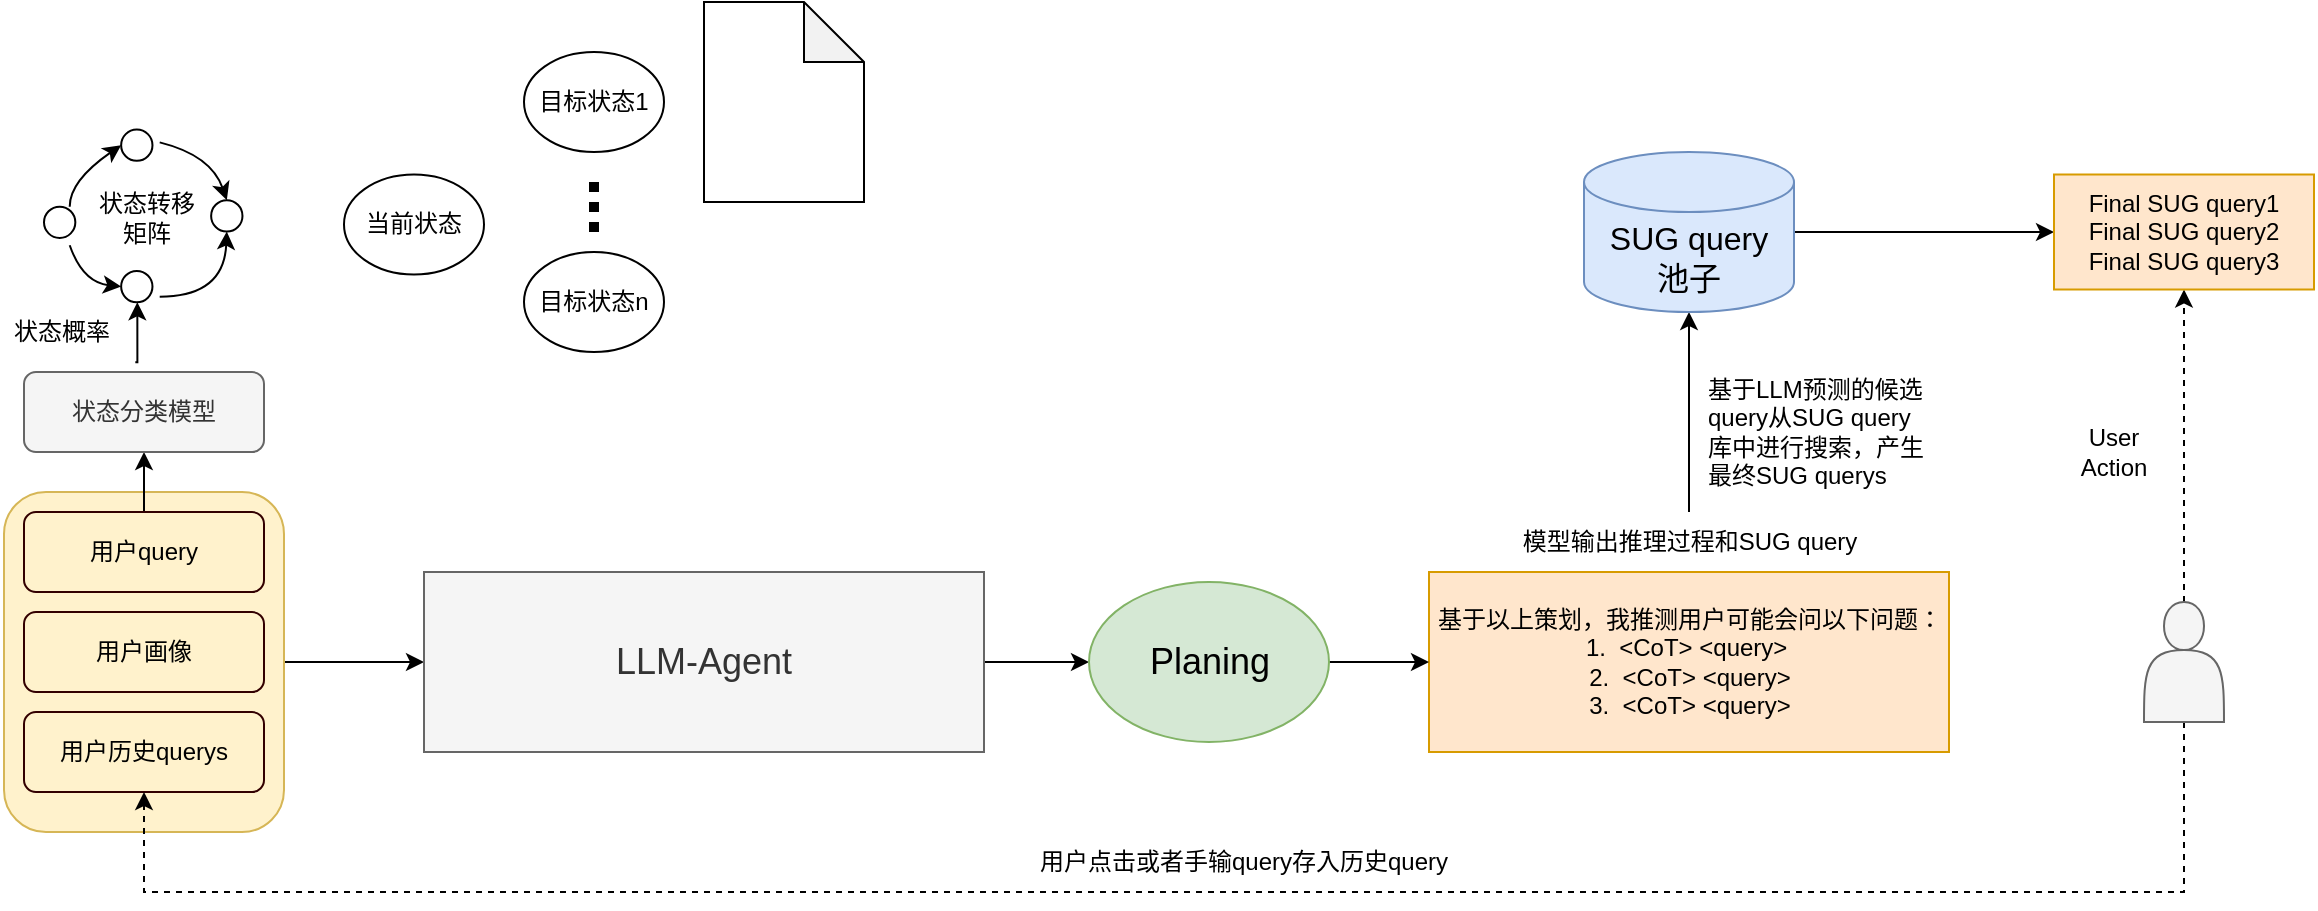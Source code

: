 <mxfile version="22.1.16" type="github">
  <diagram name="第 1 页" id="InZAc0_TM-ClW46jviGC">
    <mxGraphModel dx="2074" dy="1180" grid="1" gridSize="10" guides="1" tooltips="1" connect="1" arrows="1" fold="1" page="1" pageScale="1" pageWidth="1200" pageHeight="500" math="0" shadow="0">
      <root>
        <mxCell id="0" />
        <mxCell id="1" parent="0" />
        <mxCell id="WfHY0GyfMgqrQZnhInwm-1" value="" style="edgeStyle=orthogonalEdgeStyle;rounded=0;orthogonalLoop=1;jettySize=auto;html=1;" edge="1" parent="1" source="WfHY0GyfMgqrQZnhInwm-2" target="WfHY0GyfMgqrQZnhInwm-4">
          <mxGeometry relative="1" as="geometry" />
        </mxCell>
        <mxCell id="WfHY0GyfMgqrQZnhInwm-2" value="" style="rounded=1;whiteSpace=wrap;html=1;fillColor=#fff2cc;strokeColor=#d6b656;" vertex="1" parent="1">
          <mxGeometry x="30" y="250" width="140" height="170" as="geometry" />
        </mxCell>
        <mxCell id="WfHY0GyfMgqrQZnhInwm-3" value="" style="edgeStyle=orthogonalEdgeStyle;rounded=0;orthogonalLoop=1;jettySize=auto;html=1;" edge="1" parent="1" source="WfHY0GyfMgqrQZnhInwm-4">
          <mxGeometry relative="1" as="geometry">
            <mxPoint x="572.5" y="335" as="targetPoint" />
          </mxGeometry>
        </mxCell>
        <mxCell id="WfHY0GyfMgqrQZnhInwm-4" value="&lt;font style=&quot;font-size: 18px;&quot;&gt;LLM-Agent&lt;/font&gt;" style="rounded=0;whiteSpace=wrap;html=1;fillColor=#f5f5f5;fontColor=#333333;strokeColor=#666666;" vertex="1" parent="1">
          <mxGeometry x="240" y="290" width="280" height="90" as="geometry" />
        </mxCell>
        <mxCell id="WfHY0GyfMgqrQZnhInwm-5" value="用户历史querys" style="rounded=1;whiteSpace=wrap;html=1;fillColor=#fff2cc;strokeColor=#330000;" vertex="1" parent="1">
          <mxGeometry x="40" y="360" width="120" height="40" as="geometry" />
        </mxCell>
        <mxCell id="WfHY0GyfMgqrQZnhInwm-6" value="用户画像" style="rounded=1;whiteSpace=wrap;html=1;fillColor=#fff2cc;strokeColor=#330000;" vertex="1" parent="1">
          <mxGeometry x="40" y="310" width="120" height="40" as="geometry" />
        </mxCell>
        <mxCell id="WfHY0GyfMgqrQZnhInwm-47" value="" style="edgeStyle=orthogonalEdgeStyle;rounded=0;orthogonalLoop=1;jettySize=auto;html=1;" edge="1" parent="1" source="WfHY0GyfMgqrQZnhInwm-7" target="WfHY0GyfMgqrQZnhInwm-34">
          <mxGeometry relative="1" as="geometry" />
        </mxCell>
        <mxCell id="WfHY0GyfMgqrQZnhInwm-7" value="用户query" style="rounded=1;whiteSpace=wrap;html=1;fillColor=#fff2cc;strokeColor=#330000;" vertex="1" parent="1">
          <mxGeometry x="40" y="260" width="120" height="40" as="geometry" />
        </mxCell>
        <mxCell id="WfHY0GyfMgqrQZnhInwm-18" value="" style="edgeStyle=orthogonalEdgeStyle;rounded=0;orthogonalLoop=1;jettySize=auto;html=1;" edge="1" parent="1" source="WfHY0GyfMgqrQZnhInwm-19" target="WfHY0GyfMgqrQZnhInwm-29">
          <mxGeometry relative="1" as="geometry" />
        </mxCell>
        <mxCell id="WfHY0GyfMgqrQZnhInwm-19" value="模型输出推理过程和SUG query" style="text;html=1;strokeColor=none;fillColor=none;align=center;verticalAlign=middle;whiteSpace=wrap;rounded=0;" vertex="1" parent="1">
          <mxGeometry x="772.5" y="260" width="200" height="30" as="geometry" />
        </mxCell>
        <mxCell id="WfHY0GyfMgqrQZnhInwm-20" value="基于以上策划，我推测用户可能会问以下问题：&lt;br style=&quot;border-color: var(--border-color); color: rgb(0, 0, 0);&quot;&gt;&lt;span style=&quot;border-color: var(--border-color); color: rgb(0, 0, 0);&quot;&gt;1.&amp;nbsp; &amp;lt;CoT&amp;gt; &amp;lt;query&amp;gt;&amp;nbsp;&lt;/span&gt;&lt;br style=&quot;border-color: var(--border-color); color: rgb(0, 0, 0);&quot;&gt;&lt;span style=&quot;border-color: var(--border-color); color: rgb(0, 0, 0);&quot;&gt;2.&amp;nbsp; &amp;lt;CoT&amp;gt; &amp;lt;query&amp;gt;&lt;/span&gt;&lt;br style=&quot;border-color: var(--border-color); color: rgb(0, 0, 0);&quot;&gt;&lt;span style=&quot;border-color: var(--border-color); color: rgb(0, 0, 0);&quot;&gt;3.&amp;nbsp; &amp;lt;CoT&amp;gt; &amp;lt;query&amp;gt;&lt;/span&gt;" style="rounded=0;whiteSpace=wrap;html=1;fillColor=#ffe6cc;strokeColor=#d79b00;" vertex="1" parent="1">
          <mxGeometry x="742.5" y="290" width="260" height="90" as="geometry" />
        </mxCell>
        <mxCell id="WfHY0GyfMgqrQZnhInwm-22" style="edgeStyle=orthogonalEdgeStyle;rounded=0;orthogonalLoop=1;jettySize=auto;html=1;exitX=1;exitY=0.5;exitDx=0;exitDy=0;" edge="1" parent="1" source="WfHY0GyfMgqrQZnhInwm-23" target="WfHY0GyfMgqrQZnhInwm-20">
          <mxGeometry relative="1" as="geometry" />
        </mxCell>
        <mxCell id="WfHY0GyfMgqrQZnhInwm-23" value="&lt;font style=&quot;font-size: 18px;&quot;&gt;Planing&lt;/font&gt;" style="ellipse;whiteSpace=wrap;html=1;fillColor=#d5e8d4;strokeColor=#82b366;" vertex="1" parent="1">
          <mxGeometry x="572.5" y="295" width="120" height="80" as="geometry" />
        </mxCell>
        <mxCell id="WfHY0GyfMgqrQZnhInwm-24" style="edgeStyle=orthogonalEdgeStyle;rounded=0;orthogonalLoop=1;jettySize=auto;html=1;entryX=0.5;entryY=1;entryDx=0;entryDy=0;dashed=1;" edge="1" parent="1" source="WfHY0GyfMgqrQZnhInwm-26" target="WfHY0GyfMgqrQZnhInwm-31">
          <mxGeometry relative="1" as="geometry" />
        </mxCell>
        <mxCell id="WfHY0GyfMgqrQZnhInwm-25" style="edgeStyle=orthogonalEdgeStyle;rounded=0;orthogonalLoop=1;jettySize=auto;html=1;exitX=0.5;exitY=1;exitDx=0;exitDy=0;entryX=0.5;entryY=1;entryDx=0;entryDy=0;dashed=1;" edge="1" parent="1" source="WfHY0GyfMgqrQZnhInwm-26" target="WfHY0GyfMgqrQZnhInwm-5">
          <mxGeometry relative="1" as="geometry">
            <mxPoint x="700" y="540" as="targetPoint" />
            <Array as="points">
              <mxPoint x="1120" y="450" />
              <mxPoint x="100" y="450" />
            </Array>
          </mxGeometry>
        </mxCell>
        <mxCell id="WfHY0GyfMgqrQZnhInwm-26" value="" style="shape=actor;whiteSpace=wrap;html=1;fillColor=#f5f5f5;strokeColor=#666666;fontColor=#333333;" vertex="1" parent="1">
          <mxGeometry x="1100" y="305" width="40" height="60" as="geometry" />
        </mxCell>
        <mxCell id="WfHY0GyfMgqrQZnhInwm-27" value="User Action" style="text;html=1;strokeColor=none;fillColor=none;align=center;verticalAlign=middle;whiteSpace=wrap;rounded=0;" vertex="1" parent="1">
          <mxGeometry x="1055" y="220" width="60" height="20" as="geometry" />
        </mxCell>
        <mxCell id="WfHY0GyfMgqrQZnhInwm-28" value="" style="edgeStyle=orthogonalEdgeStyle;rounded=0;orthogonalLoop=1;jettySize=auto;html=1;" edge="1" parent="1" source="WfHY0GyfMgqrQZnhInwm-29" target="WfHY0GyfMgqrQZnhInwm-31">
          <mxGeometry relative="1" as="geometry" />
        </mxCell>
        <mxCell id="WfHY0GyfMgqrQZnhInwm-29" value="&lt;font style=&quot;font-size: 16px;&quot;&gt;SUG query&lt;br&gt;池子&lt;br&gt;&lt;/font&gt;" style="shape=cylinder3;whiteSpace=wrap;html=1;boundedLbl=1;backgroundOutline=1;size=15;fillColor=#dae8fc;strokeColor=#6c8ebf;" vertex="1" parent="1">
          <mxGeometry x="820" y="80" width="105" height="80" as="geometry" />
        </mxCell>
        <mxCell id="WfHY0GyfMgqrQZnhInwm-30" value="基于LLM预测的候选query从SUG query库中进行搜索，产生最终SUG querys" style="text;html=1;strokeColor=none;fillColor=none;align=left;verticalAlign=middle;whiteSpace=wrap;rounded=0;" vertex="1" parent="1">
          <mxGeometry x="880" y="170" width="110" height="100" as="geometry" />
        </mxCell>
        <mxCell id="WfHY0GyfMgqrQZnhInwm-31" value="Final SUG query1&lt;br&gt;Final SUG query2&lt;br&gt;Final SUG query3" style="rounded=0;whiteSpace=wrap;html=1;fillColor=#ffe6cc;strokeColor=#d79b00;" vertex="1" parent="1">
          <mxGeometry x="1055" y="91.25" width="130" height="57.5" as="geometry" />
        </mxCell>
        <mxCell id="WfHY0GyfMgqrQZnhInwm-32" value="用户点击或者手输query存入历史query" style="text;html=1;strokeColor=none;fillColor=none;align=center;verticalAlign=middle;whiteSpace=wrap;rounded=0;" vertex="1" parent="1">
          <mxGeometry x="530" y="420" width="240" height="30" as="geometry" />
        </mxCell>
        <mxCell id="WfHY0GyfMgqrQZnhInwm-45" value="" style="group" vertex="1" connectable="0" parent="1">
          <mxGeometry x="50" y="68.75" width="120" height="190" as="geometry" />
        </mxCell>
        <mxCell id="WfHY0GyfMgqrQZnhInwm-35" value="" style="ellipse;whiteSpace=wrap;html=1;aspect=fixed;" vertex="1" parent="WfHY0GyfMgqrQZnhInwm-45">
          <mxGeometry y="38.571" width="15.67" height="15.67" as="geometry" />
        </mxCell>
        <mxCell id="WfHY0GyfMgqrQZnhInwm-36" value="" style="ellipse;whiteSpace=wrap;html=1;aspect=fixed;" vertex="1" parent="WfHY0GyfMgqrQZnhInwm-45">
          <mxGeometry x="38.571" width="15.67" height="15.67" as="geometry" />
        </mxCell>
        <mxCell id="WfHY0GyfMgqrQZnhInwm-37" value="" style="ellipse;whiteSpace=wrap;html=1;aspect=fixed;" vertex="1" parent="WfHY0GyfMgqrQZnhInwm-45">
          <mxGeometry x="38.571" y="70.714" width="15.67" height="15.67" as="geometry" />
        </mxCell>
        <mxCell id="WfHY0GyfMgqrQZnhInwm-38" value="" style="ellipse;whiteSpace=wrap;html=1;aspect=fixed;" vertex="1" parent="WfHY0GyfMgqrQZnhInwm-45">
          <mxGeometry x="83.571" y="35.357" width="15.67" height="15.67" as="geometry" />
        </mxCell>
        <mxCell id="WfHY0GyfMgqrQZnhInwm-41" value="" style="curved=1;endArrow=classic;html=1;rounded=0;entryX=0;entryY=0.5;entryDx=0;entryDy=0;" edge="1" parent="WfHY0GyfMgqrQZnhInwm-45" target="WfHY0GyfMgqrQZnhInwm-36">
          <mxGeometry width="50" height="50" relative="1" as="geometry">
            <mxPoint x="12.857" y="38.571" as="sourcePoint" />
            <mxPoint x="48.214" y="12.857" as="targetPoint" />
            <Array as="points">
              <mxPoint x="12.857" y="25.714" />
            </Array>
          </mxGeometry>
        </mxCell>
        <mxCell id="WfHY0GyfMgqrQZnhInwm-42" value="" style="curved=1;endArrow=classic;html=1;rounded=0;entryX=0;entryY=0.5;entryDx=0;entryDy=0;" edge="1" parent="WfHY0GyfMgqrQZnhInwm-45" target="WfHY0GyfMgqrQZnhInwm-37">
          <mxGeometry width="50" height="50" relative="1" as="geometry">
            <mxPoint x="12.857" y="57.857" as="sourcePoint" />
            <mxPoint x="45" y="80.357" as="targetPoint" />
            <Array as="points">
              <mxPoint x="19.286" y="76.339" />
            </Array>
          </mxGeometry>
        </mxCell>
        <mxCell id="WfHY0GyfMgqrQZnhInwm-43" value="" style="curved=1;endArrow=classic;html=1;rounded=0;entryX=0.5;entryY=0;entryDx=0;entryDy=0;" edge="1" parent="WfHY0GyfMgqrQZnhInwm-45" target="WfHY0GyfMgqrQZnhInwm-38">
          <mxGeometry width="50" height="50" relative="1" as="geometry">
            <mxPoint x="57.857" y="6.429" as="sourcePoint" />
            <mxPoint x="90" y="-25.714" as="targetPoint" />
            <Array as="points">
              <mxPoint x="83.571" y="12.857" />
            </Array>
          </mxGeometry>
        </mxCell>
        <mxCell id="WfHY0GyfMgqrQZnhInwm-44" value="" style="curved=1;endArrow=classic;html=1;rounded=0;entryX=0.5;entryY=1;entryDx=0;entryDy=0;" edge="1" parent="WfHY0GyfMgqrQZnhInwm-45" target="WfHY0GyfMgqrQZnhInwm-38">
          <mxGeometry width="50" height="50" relative="1" as="geometry">
            <mxPoint x="57.857" y="83.571" as="sourcePoint" />
            <mxPoint x="90" y="51.429" as="targetPoint" />
            <Array as="points">
              <mxPoint x="90" y="83.571" />
            </Array>
          </mxGeometry>
        </mxCell>
        <mxCell id="WfHY0GyfMgqrQZnhInwm-50" value="状态转移矩阵" style="text;html=1;strokeColor=none;fillColor=none;align=center;verticalAlign=middle;whiteSpace=wrap;rounded=0;" vertex="1" parent="WfHY0GyfMgqrQZnhInwm-45">
          <mxGeometry x="25.714" y="29.5" width="51.429" height="30" as="geometry" />
        </mxCell>
        <mxCell id="WfHY0GyfMgqrQZnhInwm-53" value="" style="edgeStyle=orthogonalEdgeStyle;rounded=0;orthogonalLoop=1;jettySize=auto;html=1;" edge="1" parent="WfHY0GyfMgqrQZnhInwm-45">
          <mxGeometry relative="1" as="geometry">
            <mxPoint x="45.66" y="116.38" as="sourcePoint" />
            <mxPoint x="46.66" y="86.38" as="targetPoint" />
          </mxGeometry>
        </mxCell>
        <mxCell id="WfHY0GyfMgqrQZnhInwm-49" value="状态概率" style="text;html=1;strokeColor=none;fillColor=none;align=center;verticalAlign=middle;whiteSpace=wrap;rounded=0;" vertex="1" parent="WfHY0GyfMgqrQZnhInwm-45">
          <mxGeometry x="-21.43" y="86.38" width="60" height="30" as="geometry" />
        </mxCell>
        <mxCell id="WfHY0GyfMgqrQZnhInwm-34" value="状态分类模型" style="rounded=1;whiteSpace=wrap;html=1;fillColor=#f5f5f5;strokeColor=#666666;fontColor=#333333;" vertex="1" parent="1">
          <mxGeometry x="40" y="190" width="120" height="40" as="geometry" />
        </mxCell>
        <mxCell id="WfHY0GyfMgqrQZnhInwm-54" value="当前状态" style="ellipse;whiteSpace=wrap;html=1;" vertex="1" parent="1">
          <mxGeometry x="200" y="91.25" width="70" height="50" as="geometry" />
        </mxCell>
        <mxCell id="WfHY0GyfMgqrQZnhInwm-55" value="目标状态1" style="ellipse;whiteSpace=wrap;html=1;" vertex="1" parent="1">
          <mxGeometry x="290" y="30" width="70" height="50" as="geometry" />
        </mxCell>
        <mxCell id="WfHY0GyfMgqrQZnhInwm-56" value="目标状态n" style="ellipse;whiteSpace=wrap;html=1;" vertex="1" parent="1">
          <mxGeometry x="290" y="130" width="70" height="50" as="geometry" />
        </mxCell>
        <mxCell id="WfHY0GyfMgqrQZnhInwm-57" value="" style="endArrow=none;html=1;rounded=0;dashed=1;strokeWidth=5;dashPattern=1 1;" edge="1" parent="1">
          <mxGeometry width="50" height="50" relative="1" as="geometry">
            <mxPoint x="325" y="120" as="sourcePoint" />
            <mxPoint x="325" y="90" as="targetPoint" />
          </mxGeometry>
        </mxCell>
        <mxCell id="WfHY0GyfMgqrQZnhInwm-58" value="" style="shape=note;whiteSpace=wrap;html=1;backgroundOutline=1;darkOpacity=0.05;" vertex="1" parent="1">
          <mxGeometry x="380" y="5" width="80" height="100" as="geometry" />
        </mxCell>
      </root>
    </mxGraphModel>
  </diagram>
</mxfile>
